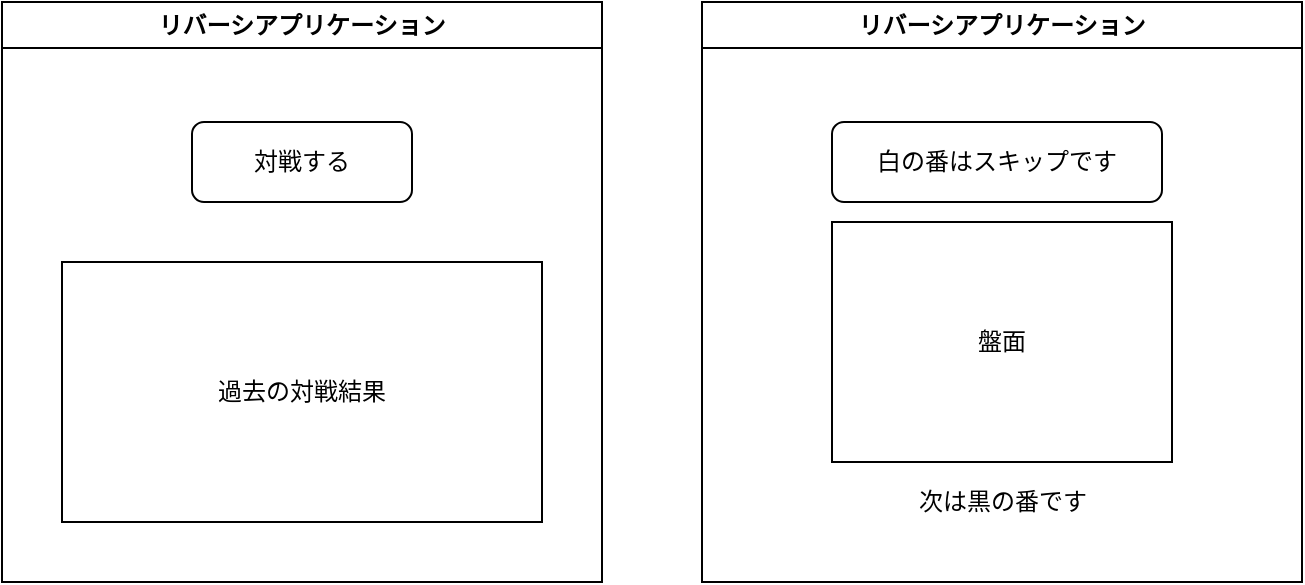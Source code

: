 <mxfile>
    <diagram id="QhsZjgx-OlMHLI6aOrRZ" name="ページ1">
        <mxGraphModel dx="477" dy="579" grid="1" gridSize="10" guides="1" tooltips="1" connect="1" arrows="1" fold="1" page="1" pageScale="1" pageWidth="827" pageHeight="1169" math="0" shadow="0">
            <root>
                <mxCell id="0"/>
                <mxCell id="1" parent="0"/>
                <mxCell id="2" value="リバーシアプリケーション" style="swimlane;whiteSpace=wrap;html=1;" vertex="1" parent="1">
                    <mxGeometry x="70" y="180" width="300" height="290" as="geometry"/>
                </mxCell>
                <mxCell id="3" value="対戦する" style="rounded=1;whiteSpace=wrap;html=1;" vertex="1" parent="2">
                    <mxGeometry x="95" y="60" width="110" height="40" as="geometry"/>
                </mxCell>
                <mxCell id="5" value="過去の対戦結果" style="rounded=0;whiteSpace=wrap;html=1;" vertex="1" parent="2">
                    <mxGeometry x="30" y="130" width="240" height="130" as="geometry"/>
                </mxCell>
                <mxCell id="6" value="リバーシアプリケーション" style="swimlane;whiteSpace=wrap;html=1;" vertex="1" parent="1">
                    <mxGeometry x="420" y="180" width="300" height="290" as="geometry"/>
                </mxCell>
                <mxCell id="7" value="白の番はスキップです" style="rounded=1;whiteSpace=wrap;html=1;" vertex="1" parent="6">
                    <mxGeometry x="65" y="60" width="165" height="40" as="geometry"/>
                </mxCell>
                <mxCell id="8" value="盤面" style="rounded=0;whiteSpace=wrap;html=1;" vertex="1" parent="6">
                    <mxGeometry x="65" y="110" width="170" height="120" as="geometry"/>
                </mxCell>
                <mxCell id="9" value="次は黒の番です" style="text;html=1;align=center;verticalAlign=middle;resizable=0;points=[];autosize=1;strokeColor=none;fillColor=none;" vertex="1" parent="1">
                    <mxGeometry x="515" y="415" width="110" height="30" as="geometry"/>
                </mxCell>
            </root>
        </mxGraphModel>
    </diagram>
</mxfile>